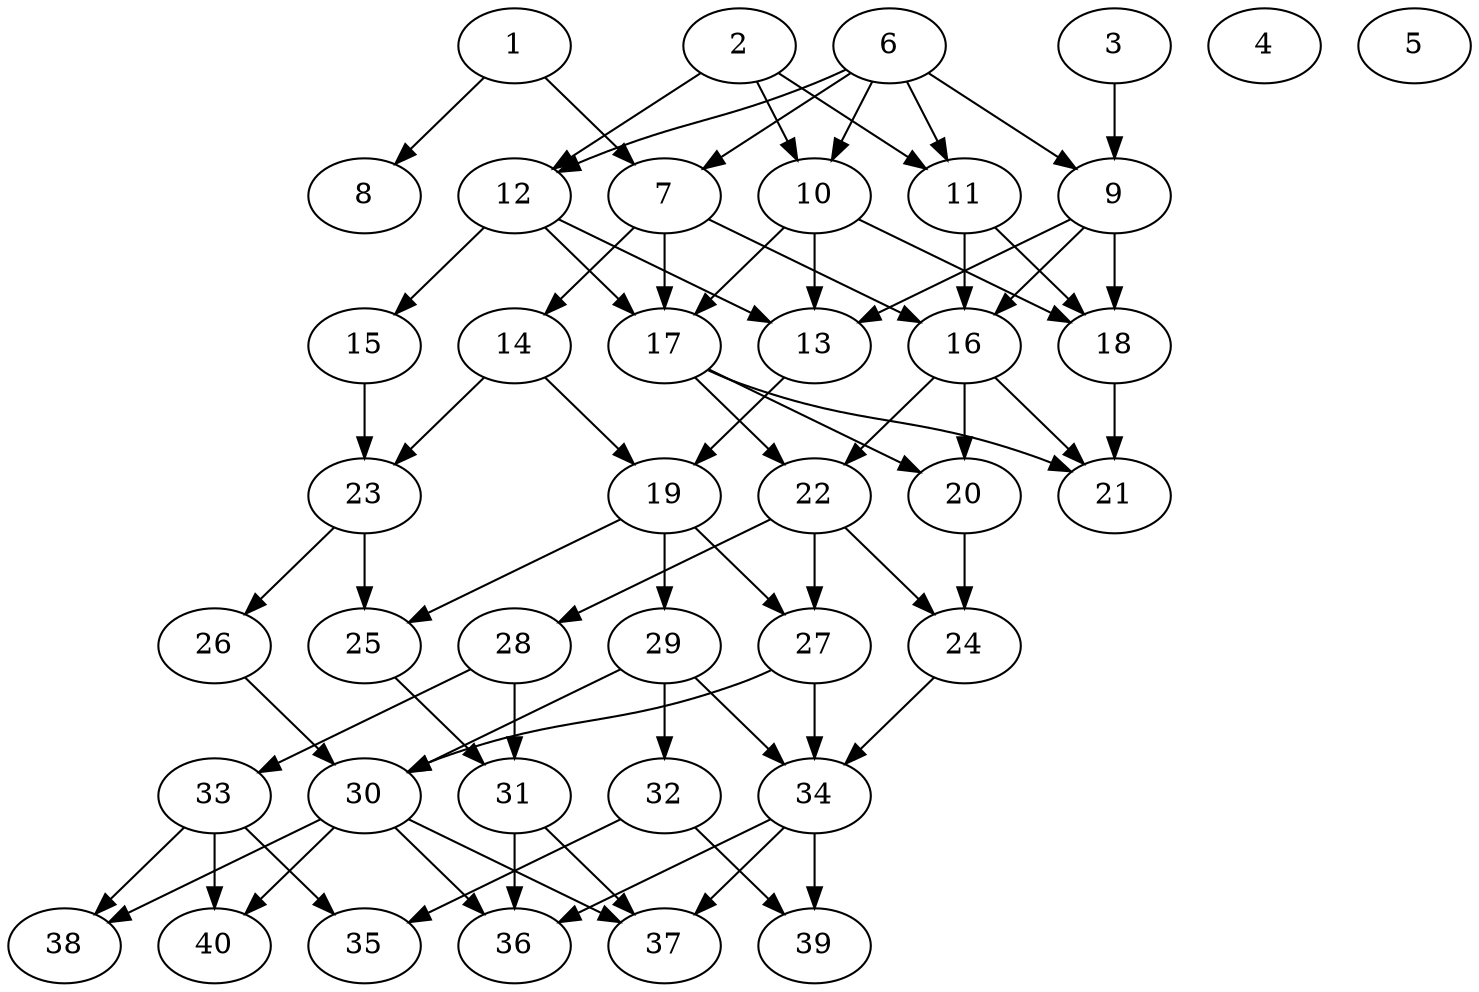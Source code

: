 // DAG automatically generated by daggen at Thu Oct  3 14:06:50 2019
// ./daggen --dot -n 40 --ccr 0.5 --fat 0.5 --regular 0.9 --density 0.5 --mindata 5242880 --maxdata 52428800 
digraph G {
  1 [size="27987968", alpha="0.04", expect_size="13993984"] 
  1 -> 7 [size ="13993984"]
  1 -> 8 [size ="13993984"]
  2 [size="15935488", alpha="0.16", expect_size="7967744"] 
  2 -> 10 [size ="7967744"]
  2 -> 11 [size ="7967744"]
  2 -> 12 [size ="7967744"]
  3 [size="92983296", alpha="0.10", expect_size="46491648"] 
  3 -> 9 [size ="46491648"]
  4 [size="20647936", alpha="0.18", expect_size="10323968"] 
  5 [size="43010048", alpha="0.02", expect_size="21505024"] 
  6 [size="84707328", alpha="0.14", expect_size="42353664"] 
  6 -> 7 [size ="42353664"]
  6 -> 9 [size ="42353664"]
  6 -> 10 [size ="42353664"]
  6 -> 11 [size ="42353664"]
  6 -> 12 [size ="42353664"]
  7 [size="96063488", alpha="0.04", expect_size="48031744"] 
  7 -> 14 [size ="48031744"]
  7 -> 16 [size ="48031744"]
  7 -> 17 [size ="48031744"]
  8 [size="70141952", alpha="0.18", expect_size="35070976"] 
  9 [size="39356416", alpha="0.09", expect_size="19678208"] 
  9 -> 13 [size ="19678208"]
  9 -> 16 [size ="19678208"]
  9 -> 18 [size ="19678208"]
  10 [size="58306560", alpha="0.16", expect_size="29153280"] 
  10 -> 13 [size ="29153280"]
  10 -> 17 [size ="29153280"]
  10 -> 18 [size ="29153280"]
  11 [size="17655808", alpha="0.06", expect_size="8827904"] 
  11 -> 16 [size ="8827904"]
  11 -> 18 [size ="8827904"]
  12 [size="36087808", alpha="0.13", expect_size="18043904"] 
  12 -> 13 [size ="18043904"]
  12 -> 15 [size ="18043904"]
  12 -> 17 [size ="18043904"]
  13 [size="18126848", alpha="0.09", expect_size="9063424"] 
  13 -> 19 [size ="9063424"]
  14 [size="66893824", alpha="0.15", expect_size="33446912"] 
  14 -> 19 [size ="33446912"]
  14 -> 23 [size ="33446912"]
  15 [size="59693056", alpha="0.04", expect_size="29846528"] 
  15 -> 23 [size ="29846528"]
  16 [size="68913152", alpha="0.06", expect_size="34456576"] 
  16 -> 20 [size ="34456576"]
  16 -> 21 [size ="34456576"]
  16 -> 22 [size ="34456576"]
  17 [size="42067968", alpha="0.20", expect_size="21033984"] 
  17 -> 20 [size ="21033984"]
  17 -> 21 [size ="21033984"]
  17 -> 22 [size ="21033984"]
  18 [size="61620224", alpha="0.14", expect_size="30810112"] 
  18 -> 21 [size ="30810112"]
  19 [size="53665792", alpha="0.06", expect_size="26832896"] 
  19 -> 25 [size ="26832896"]
  19 -> 27 [size ="26832896"]
  19 -> 29 [size ="26832896"]
  20 [size="95508480", alpha="0.10", expect_size="47754240"] 
  20 -> 24 [size ="47754240"]
  21 [size="75876352", alpha="0.19", expect_size="37938176"] 
  22 [size="102807552", alpha="0.08", expect_size="51403776"] 
  22 -> 24 [size ="51403776"]
  22 -> 27 [size ="51403776"]
  22 -> 28 [size ="51403776"]
  23 [size="69185536", alpha="0.15", expect_size="34592768"] 
  23 -> 25 [size ="34592768"]
  23 -> 26 [size ="34592768"]
  24 [size="18989056", alpha="0.04", expect_size="9494528"] 
  24 -> 34 [size ="9494528"]
  25 [size="88469504", alpha="0.00", expect_size="44234752"] 
  25 -> 31 [size ="44234752"]
  26 [size="13283328", alpha="0.12", expect_size="6641664"] 
  26 -> 30 [size ="6641664"]
  27 [size="40810496", alpha="0.02", expect_size="20405248"] 
  27 -> 30 [size ="20405248"]
  27 -> 34 [size ="20405248"]
  28 [size="38465536", alpha="0.04", expect_size="19232768"] 
  28 -> 31 [size ="19232768"]
  28 -> 33 [size ="19232768"]
  29 [size="12255232", alpha="0.13", expect_size="6127616"] 
  29 -> 30 [size ="6127616"]
  29 -> 32 [size ="6127616"]
  29 -> 34 [size ="6127616"]
  30 [size="39659520", alpha="0.12", expect_size="19829760"] 
  30 -> 36 [size ="19829760"]
  30 -> 37 [size ="19829760"]
  30 -> 38 [size ="19829760"]
  30 -> 40 [size ="19829760"]
  31 [size="88776704", alpha="0.12", expect_size="44388352"] 
  31 -> 36 [size ="44388352"]
  31 -> 37 [size ="44388352"]
  32 [size="82739200", alpha="0.18", expect_size="41369600"] 
  32 -> 35 [size ="41369600"]
  32 -> 39 [size ="41369600"]
  33 [size="26998784", alpha="0.05", expect_size="13499392"] 
  33 -> 35 [size ="13499392"]
  33 -> 38 [size ="13499392"]
  33 -> 40 [size ="13499392"]
  34 [size="98424832", alpha="0.04", expect_size="49212416"] 
  34 -> 36 [size ="49212416"]
  34 -> 37 [size ="49212416"]
  34 -> 39 [size ="49212416"]
  35 [size="24066048", alpha="0.14", expect_size="12033024"] 
  36 [size="25190400", alpha="0.16", expect_size="12595200"] 
  37 [size="81647616", alpha="0.05", expect_size="40823808"] 
  38 [size="90273792", alpha="0.05", expect_size="45136896"] 
  39 [size="16353280", alpha="0.13", expect_size="8176640"] 
  40 [size="77500416", alpha="0.00", expect_size="38750208"] 
}
